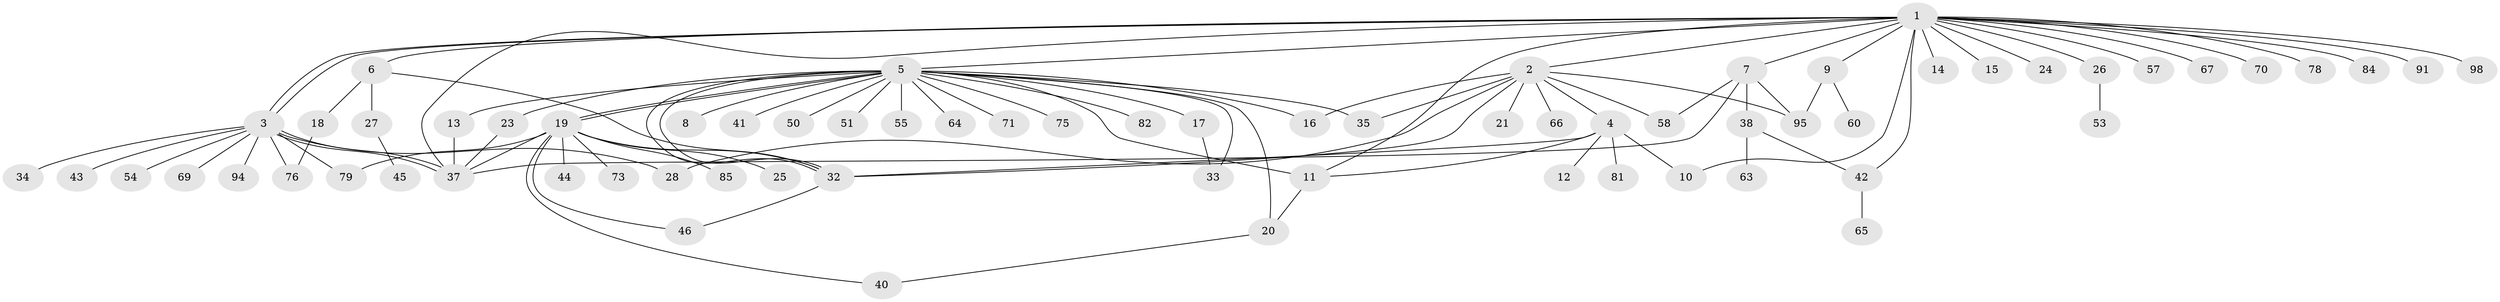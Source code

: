 // original degree distribution, {22: 0.010101010101010102, 10: 0.010101010101010102, 12: 0.020202020202020204, 6: 0.020202020202020204, 27: 0.010101010101010102, 4: 0.030303030303030304, 5: 0.020202020202020204, 1: 0.47474747474747475, 3: 0.08080808080808081, 2: 0.30303030303030304, 7: 0.020202020202020204}
// Generated by graph-tools (version 1.1) at 2025/18/03/04/25 18:18:01]
// undirected, 69 vertices, 97 edges
graph export_dot {
graph [start="1"]
  node [color=gray90,style=filled];
  1;
  2;
  3;
  4;
  5 [super="+30+29+48"];
  6;
  7;
  8;
  9;
  10;
  11 [super="+36+61+80+49+22"];
  12;
  13;
  14;
  15;
  16;
  17;
  18;
  19;
  20;
  21;
  23 [super="+39"];
  24;
  25 [super="+31"];
  26;
  27;
  28 [super="+86+47"];
  32 [super="+62+74+56+52"];
  33;
  34 [super="+92"];
  35 [super="+97"];
  37 [super="+72"];
  38;
  40;
  41;
  42;
  43;
  44;
  45;
  46;
  50;
  51;
  53;
  54;
  55;
  57;
  58;
  60;
  63;
  64 [super="+87"];
  65;
  66;
  67;
  69;
  70;
  71;
  73;
  75;
  76;
  78;
  79 [super="+99"];
  81;
  82;
  84;
  85;
  91;
  94;
  95;
  98;
  1 -- 2;
  1 -- 3;
  1 -- 3;
  1 -- 5;
  1 -- 6;
  1 -- 7;
  1 -- 9;
  1 -- 10;
  1 -- 11;
  1 -- 14;
  1 -- 15;
  1 -- 24;
  1 -- 26;
  1 -- 42;
  1 -- 57;
  1 -- 67;
  1 -- 70;
  1 -- 78;
  1 -- 84;
  1 -- 91;
  1 -- 98;
  1 -- 37;
  2 -- 4;
  2 -- 16;
  2 -- 21;
  2 -- 28;
  2 -- 35;
  2 -- 58;
  2 -- 66;
  2 -- 95;
  2 -- 32;
  3 -- 28;
  3 -- 34;
  3 -- 37;
  3 -- 37;
  3 -- 43;
  3 -- 54;
  3 -- 69;
  3 -- 76;
  3 -- 79;
  3 -- 94;
  4 -- 10;
  4 -- 11;
  4 -- 12;
  4 -- 81;
  4 -- 32;
  5 -- 8;
  5 -- 13;
  5 -- 16;
  5 -- 17;
  5 -- 19 [weight=2];
  5 -- 19;
  5 -- 20;
  5 -- 23;
  5 -- 32 [weight=2];
  5 -- 32;
  5 -- 33;
  5 -- 35;
  5 -- 41;
  5 -- 50;
  5 -- 51;
  5 -- 55;
  5 -- 64;
  5 -- 71;
  5 -- 75;
  5 -- 82;
  5 -- 11 [weight=2];
  6 -- 18;
  6 -- 27;
  6 -- 32;
  7 -- 38;
  7 -- 58;
  7 -- 95;
  7 -- 37;
  9 -- 60;
  9 -- 95;
  11 -- 20;
  13 -- 37;
  17 -- 33;
  18 -- 76;
  19 -- 25;
  19 -- 37;
  19 -- 40;
  19 -- 44;
  19 -- 46;
  19 -- 73;
  19 -- 85;
  19 -- 79;
  19 -- 32;
  20 -- 40;
  23 -- 37;
  26 -- 53;
  27 -- 45;
  32 -- 46;
  38 -- 42;
  38 -- 63;
  42 -- 65;
}
